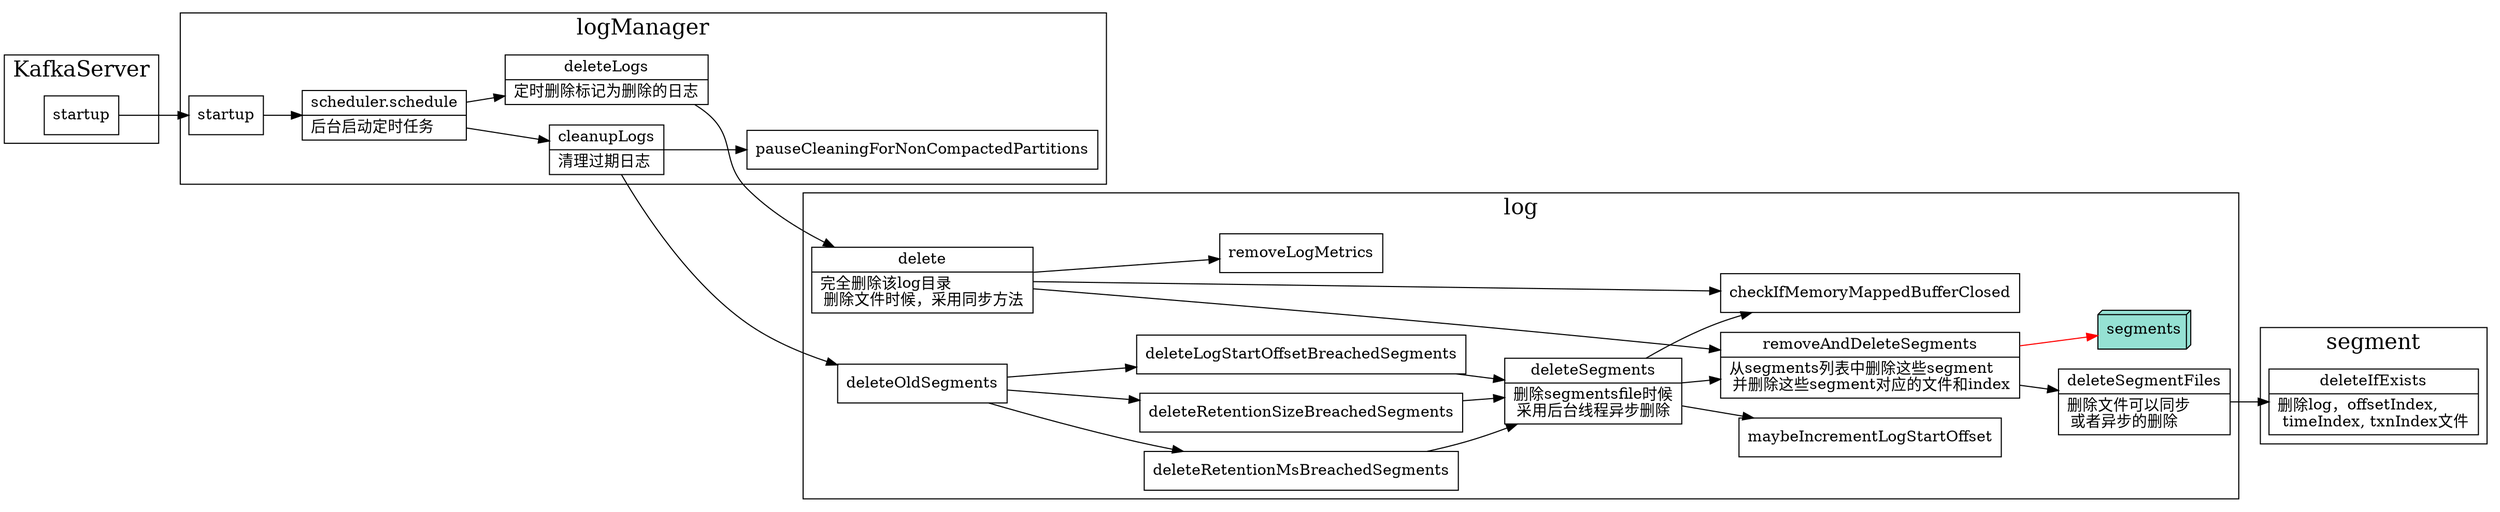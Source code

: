 digraph logClean{
  node[shape=box];
  newrank=true;
  rankdir=LR;

  subgraph cluster_segment {
    graph[label="segment";fontsize=20;];
    segment_deleteIfExists[shape="record";
      label="{{
        deleteIfExists|
        删除log，offsetIndex,\l 
        timeIndex, txnIndex文件
      }}";
    ];
    
  }

  subgraph cluster_log {
    graph[label="log";fontsize=20;];
    log_delete[shape="record";
      label="{{
        delete|
          完全删除该log目录\l
          删除文件时候，采用同步方法
      }}";
    ];
    removeAndDeleteSegments[shape="record";
      label="{{
        removeAndDeleteSegments|
          从segments列表中删除这些segment\l
          并删除这些segment对应的文件和index
      }}";
    ];
    deleteSegmentFiles[shape="record";
      label="{{
        deleteSegmentFiles|
          删除文件可以同步\l 
          或者异步的删除\l
      }}";
    ];
    deleteSegments[shape="record";
      label="{{
        deleteSegments|
          删除segmentsfile时候\l 
          采用后台线程异步删除\l
      }}";
    ];
    log_delete -> {
      checkIfMemoryMappedBufferClosed;
      removeLogMetrics;
      removeAndDeleteSegments;
    };
    deleteOldSegments -> {
      deleteRetentionMsBreachedSegments;
      deleteRetentionSizeBreachedSegments;
      deleteLogStartOffsetBreachedSegments;
    } -> deleteSegments -> {
      checkIfMemoryMappedBufferClosed;
      maybeIncrementLogStartOffset;
      removeAndDeleteSegments;
    }
    removeAndDeleteSegments -> { deleteSegmentFiles;}
    removeAndDeleteSegments -> segments[color="red"];
    segments[
      fillcolor="#95e1d3"
      style=filled;
      shape=box3d;
      label="segments"
    ];
    deleteSegmentFiles -> segment_deleteIfExists;
    {rank=same;deleteOldSegments;log_delete};
  }

  subgraph cluster_logManager {
    graph[label="logManager";fontsize=20;];
    logManager_startup[label="startup"];
    scheduler_schedule[shape="record";
      label="{{
        scheduler.schedule|
          后台启动定时任务\l
      }}";
    ];
    cleanupLogs[shape="record";
      label="{{
        cleanupLogs|
          清理过期日志\l
      }}";
    ];
    deleteLogs[shape="record";
      label="{{
        deleteLogs|
          定时删除标记为删除的日志\l
      }}";
    ];

    logManager_startup -> scheduler_schedule;
    scheduler_schedule -> {
      cleanupLogs;
      deleteLogs;
    };

    cleanupLogs -> {
      pauseCleaningForNonCompactedPartitions;
      deleteOldSegments;
    };

    deleteLogs -> {
      log_delete;
    }
  }

  subgraph cluster_KafkaServer {
    graph[label="KafkaServer";fontsize=20;];
    startup -> logManager_startup;
  }
}

